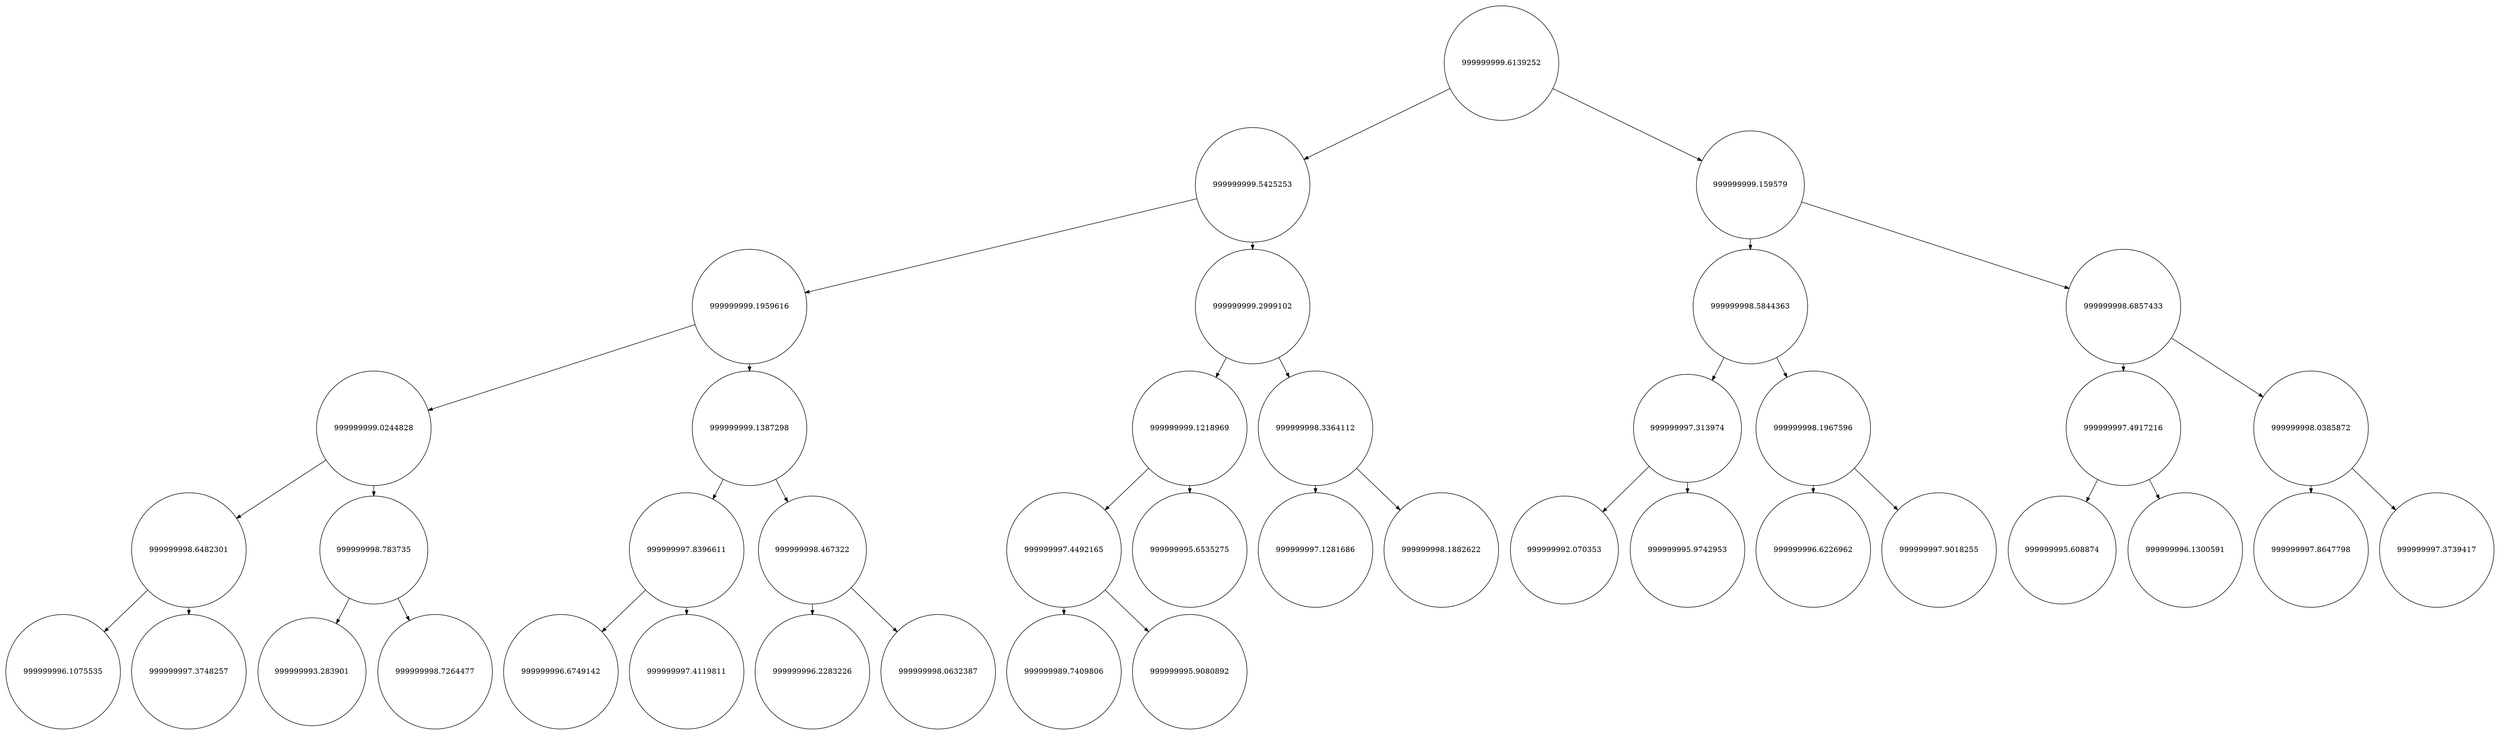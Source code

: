 
    digraph G {
    nodesep=0.3;
    ranksep=0.2;
    margin=0.1;
    node [shape=circle];
    edge [arrowsize=0.8];
    1 -> 2[side=left];
1 -> 3;
2 -> 4[side=left];
2 -> 5;
3 -> 6[side=left];
3 -> 7;
4 -> 8[side=left];
4 -> 9;
5 -> 10[side=left];
5 -> 11;
6 -> 12[side=left];
6 -> 13;
7 -> 14[side=left];
7 -> 15;
8 -> 16[side=left];
8 -> 17;
9 -> 18[side=left];
9 -> 19;
10 -> 20[side=left];
10 -> 21;
11 -> 22[side=left];
11 -> 23;
12 -> 24[side=left];
12 -> 25;
13 -> 26[side=left];
13 -> 27;
14 -> 28[side=left];
14 -> 29;
15 -> 30[side=left];
15 -> 31;
16 -> 32[side=left];
16 -> 33;
17 -> 34[side=left];
17 -> 35;
18 -> 36[side=left];
18 -> 37;
19 -> 38[side=left];
19 -> 39;
20 -> 40[side=left];
20 -> 41;
1[label="999999999.6139252"]
2[label="999999999.5425253"]
3[label="999999999.159579"]
4[label="999999999.1959616"]
5[label="999999999.2999102"]
6[label="999999998.5844363"]
7[label="999999998.6857433"]
8[label="999999999.0244828"]
9[label="999999999.1387298"]
10[label="999999999.1218969"]
11[label="999999998.3364112"]
12[label="999999997.313974"]
13[label="999999998.1967596"]
14[label="999999997.4917216"]
15[label="999999998.0385872"]
16[label="999999998.6482301"]
17[label="999999998.783735"]
18[label="999999997.8396611"]
19[label="999999998.467322"]
20[label="999999997.4492165"]
21[label="999999995.6535275"]
22[label="999999997.1281686"]
23[label="999999998.1882622"]
24[label="999999992.070353"]
25[label="999999995.9742953"]
26[label="999999996.6226962"]
27[label="999999997.9018255"]
28[label="999999995.608874"]
29[label="999999996.1300591"]
30[label="999999997.8647798"]
31[label="999999997.3739417"]
32[label="999999996.1075535"]
33[label="999999997.3748257"]
34[label="999999993.283901"]
35[label="999999998.7264477"]
36[label="999999996.6749142"]
37[label="999999997.4119811"]
38[label="999999996.2283226"]
39[label="999999998.0632387"]
40[label="999999989.7409806"]
41[label="999999995.9080892"]}